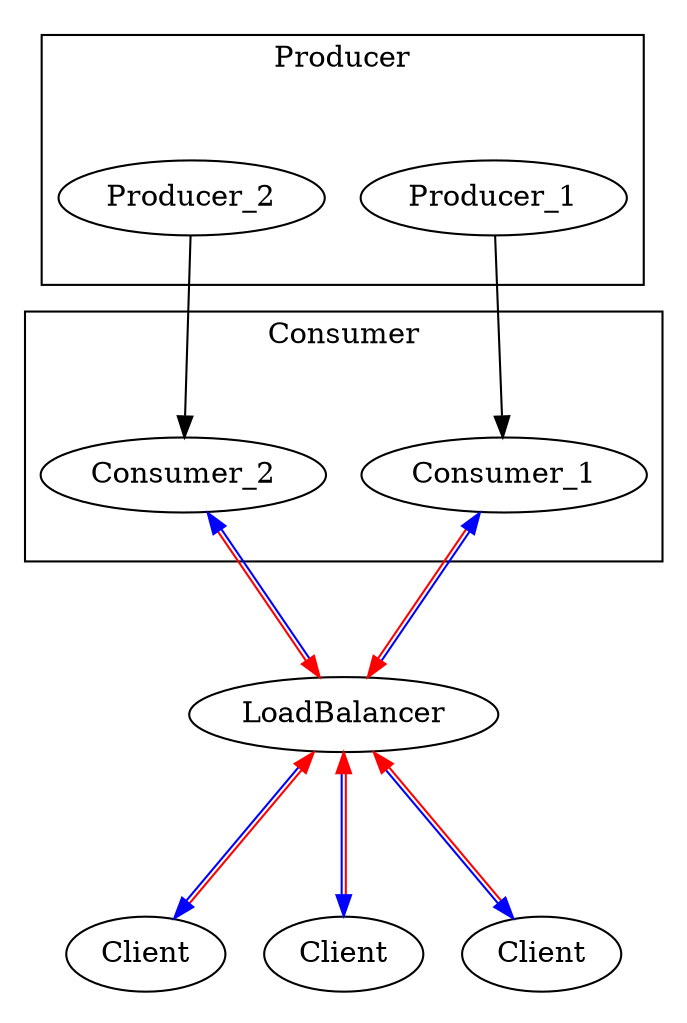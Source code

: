 digraph {
    overlap=scale
    ratio="1.5"
    compound=true;

    subgraph cluster0 {
        label="Consumer";
        Consumer_1; Consumer_2;
        rank="same";
    }

    subgraph cluster1 {
        label="Producer";
        Producer_1; Producer_2;
        rank="same";
    }

    Producer_1 -> Consumer_1
    Producer_2 -> Consumer_2
    { Consumer_1 Consumer_2 } -> LoadBalancer [dir=both color="red:blue"]


    { rank = sink; Client_1 [label="Client"] }
    { rank = sink; Client_2 [label="Client"] }
    { rank = sink; Client_3 [label="Client"] }

    Client_1 -> LoadBalancer [dir=both color="red:blue"]
    Client_2 -> LoadBalancer [dir=both color="red:blue"]
    Client_3 -> LoadBalancer [dir=both color="red:blue"]
}